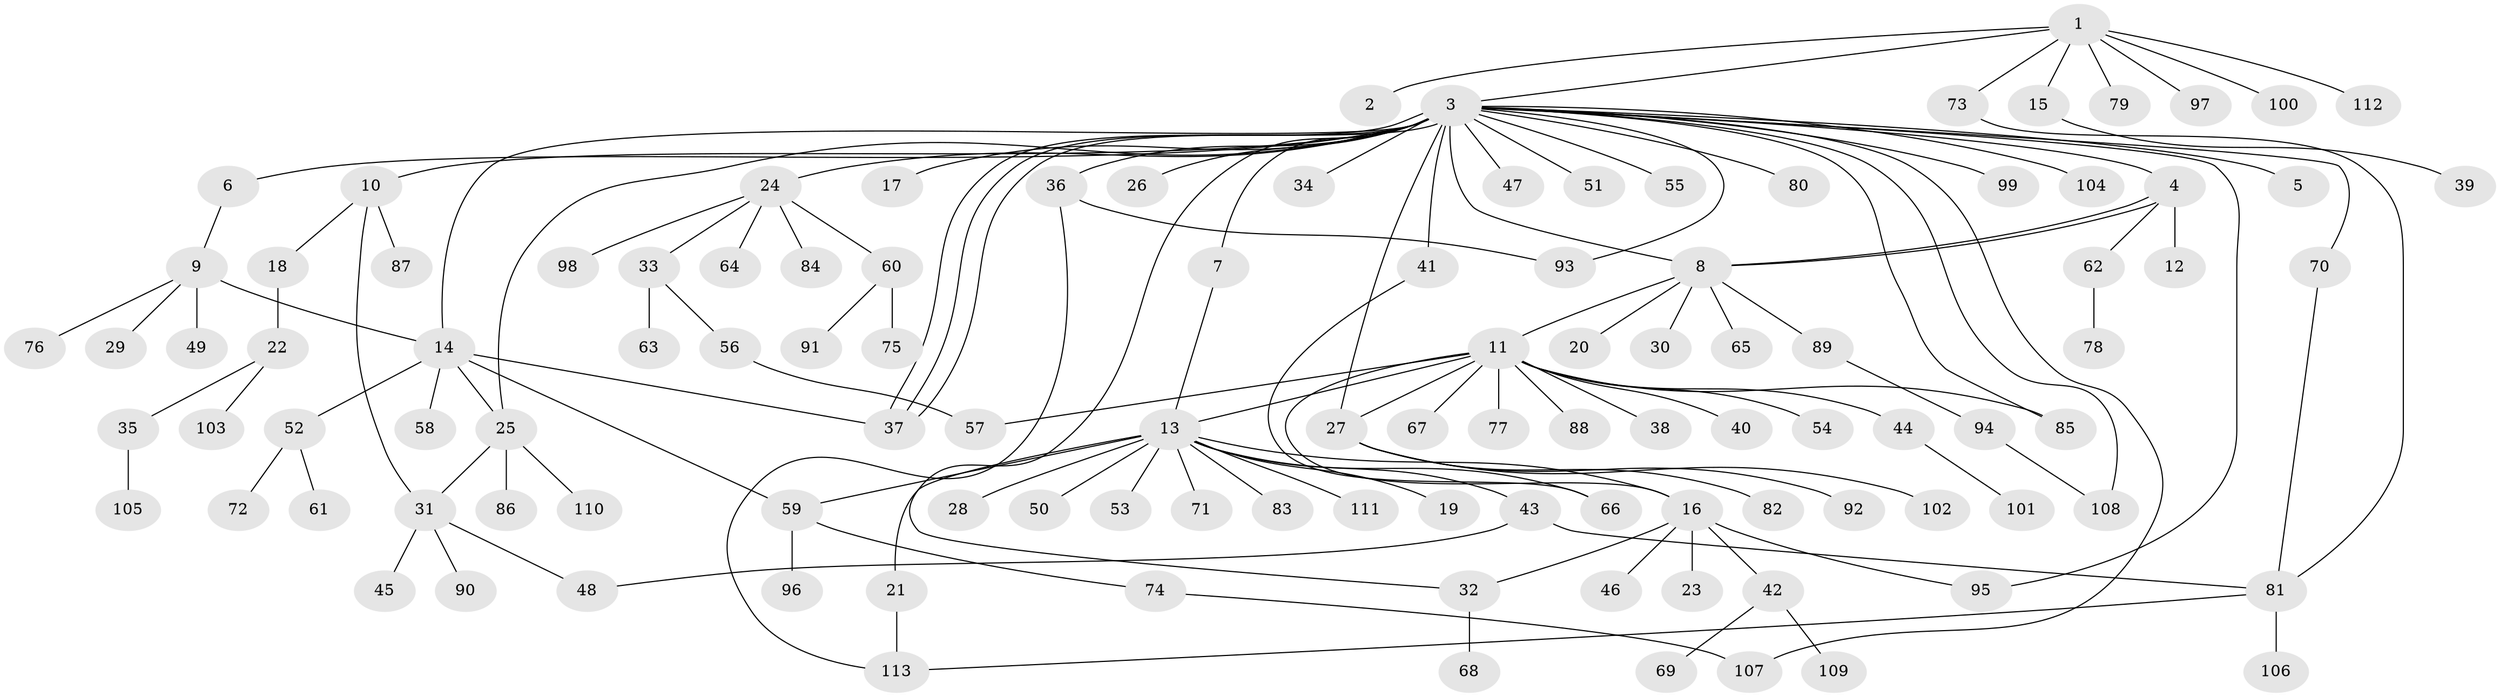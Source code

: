 // Generated by graph-tools (version 1.1) at 2025/35/03/09/25 02:35:18]
// undirected, 113 vertices, 137 edges
graph export_dot {
graph [start="1"]
  node [color=gray90,style=filled];
  1;
  2;
  3;
  4;
  5;
  6;
  7;
  8;
  9;
  10;
  11;
  12;
  13;
  14;
  15;
  16;
  17;
  18;
  19;
  20;
  21;
  22;
  23;
  24;
  25;
  26;
  27;
  28;
  29;
  30;
  31;
  32;
  33;
  34;
  35;
  36;
  37;
  38;
  39;
  40;
  41;
  42;
  43;
  44;
  45;
  46;
  47;
  48;
  49;
  50;
  51;
  52;
  53;
  54;
  55;
  56;
  57;
  58;
  59;
  60;
  61;
  62;
  63;
  64;
  65;
  66;
  67;
  68;
  69;
  70;
  71;
  72;
  73;
  74;
  75;
  76;
  77;
  78;
  79;
  80;
  81;
  82;
  83;
  84;
  85;
  86;
  87;
  88;
  89;
  90;
  91;
  92;
  93;
  94;
  95;
  96;
  97;
  98;
  99;
  100;
  101;
  102;
  103;
  104;
  105;
  106;
  107;
  108;
  109;
  110;
  111;
  112;
  113;
  1 -- 2;
  1 -- 3;
  1 -- 15;
  1 -- 73;
  1 -- 79;
  1 -- 97;
  1 -- 100;
  1 -- 112;
  3 -- 4;
  3 -- 5;
  3 -- 6;
  3 -- 7;
  3 -- 8;
  3 -- 10;
  3 -- 14;
  3 -- 17;
  3 -- 24;
  3 -- 25;
  3 -- 26;
  3 -- 27;
  3 -- 32;
  3 -- 34;
  3 -- 36;
  3 -- 37;
  3 -- 37;
  3 -- 37;
  3 -- 41;
  3 -- 47;
  3 -- 51;
  3 -- 55;
  3 -- 70;
  3 -- 80;
  3 -- 85;
  3 -- 93;
  3 -- 95;
  3 -- 99;
  3 -- 104;
  3 -- 107;
  3 -- 108;
  4 -- 8;
  4 -- 8;
  4 -- 12;
  4 -- 62;
  6 -- 9;
  7 -- 13;
  8 -- 11;
  8 -- 20;
  8 -- 30;
  8 -- 65;
  8 -- 89;
  9 -- 14;
  9 -- 29;
  9 -- 49;
  9 -- 76;
  10 -- 18;
  10 -- 31;
  10 -- 87;
  11 -- 13;
  11 -- 16;
  11 -- 27;
  11 -- 38;
  11 -- 40;
  11 -- 44;
  11 -- 54;
  11 -- 57;
  11 -- 67;
  11 -- 77;
  11 -- 85;
  11 -- 88;
  13 -- 16;
  13 -- 19;
  13 -- 21;
  13 -- 28;
  13 -- 43;
  13 -- 50;
  13 -- 53;
  13 -- 59;
  13 -- 66;
  13 -- 71;
  13 -- 83;
  13 -- 111;
  14 -- 25;
  14 -- 37;
  14 -- 52;
  14 -- 58;
  14 -- 59;
  15 -- 39;
  16 -- 23;
  16 -- 32;
  16 -- 42;
  16 -- 46;
  16 -- 95;
  18 -- 22;
  21 -- 113;
  22 -- 35;
  22 -- 103;
  24 -- 33;
  24 -- 60;
  24 -- 64;
  24 -- 84;
  24 -- 98;
  25 -- 31;
  25 -- 86;
  25 -- 110;
  27 -- 82;
  27 -- 92;
  27 -- 102;
  31 -- 45;
  31 -- 48;
  31 -- 90;
  32 -- 68;
  33 -- 56;
  33 -- 63;
  35 -- 105;
  36 -- 93;
  36 -- 113;
  41 -- 66;
  42 -- 69;
  42 -- 109;
  43 -- 48;
  43 -- 81;
  44 -- 101;
  52 -- 61;
  52 -- 72;
  56 -- 57;
  59 -- 74;
  59 -- 96;
  60 -- 75;
  60 -- 91;
  62 -- 78;
  70 -- 81;
  73 -- 81;
  74 -- 107;
  81 -- 106;
  81 -- 113;
  89 -- 94;
  94 -- 108;
}
